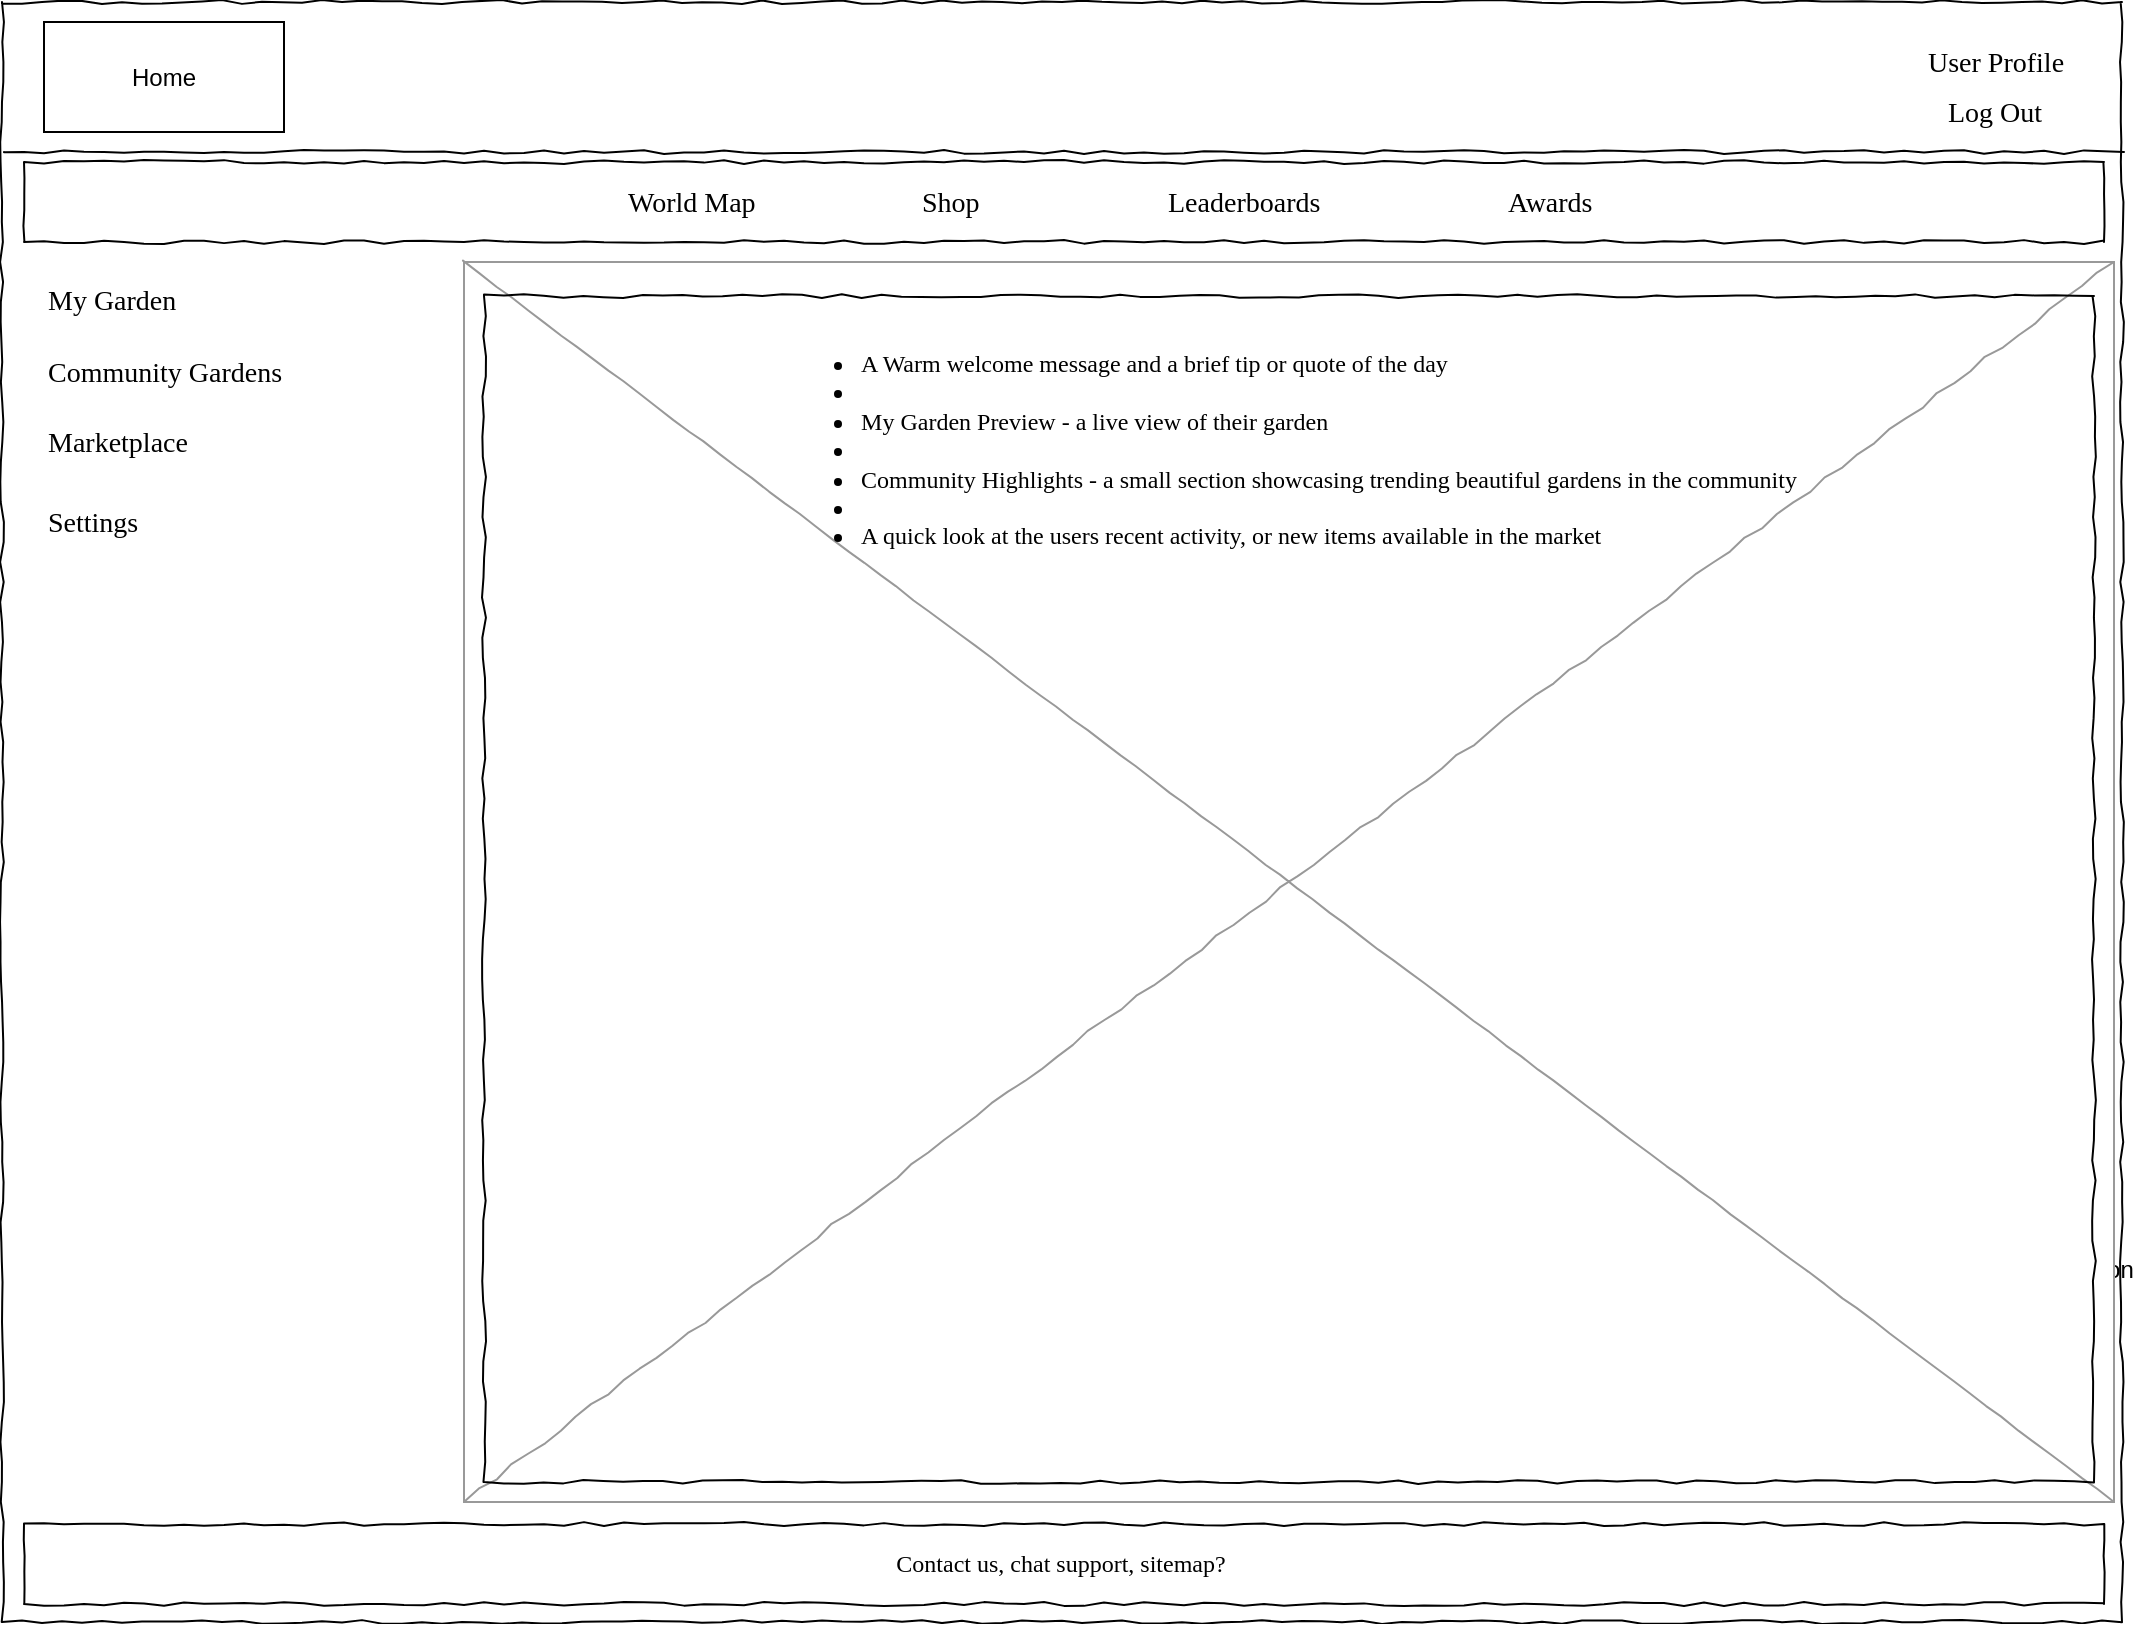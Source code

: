 <mxfile version="21.7.1" type="github">
  <diagram name="Page-1" id="03018318-947c-dd8e-b7a3-06fadd420f32">
    <mxGraphModel dx="1120" dy="470" grid="1" gridSize="10" guides="1" tooltips="1" connect="1" arrows="1" fold="1" page="1" pageScale="1" pageWidth="1100" pageHeight="850" background="none" math="0" shadow="0">
      <root>
        <mxCell id="0" />
        <mxCell id="1" parent="0" />
        <mxCell id="677b7b8949515195-1" value="" style="whiteSpace=wrap;html=1;rounded=0;shadow=0;labelBackgroundColor=none;strokeColor=#000000;strokeWidth=1;fillColor=none;fontFamily=Verdana;fontSize=12;fontColor=#000000;align=center;comic=1;" parent="1" vertex="1">
          <mxGeometry x="19" y="20" width="1060" height="810" as="geometry" />
        </mxCell>
        <mxCell id="677b7b8949515195-6" value="User Profile" style="text;html=1;points=[];align=left;verticalAlign=top;spacingTop=-4;fontSize=14;fontFamily=Verdana" parent="1" vertex="1">
          <mxGeometry x="980" y="40" width="60" height="20" as="geometry" />
        </mxCell>
        <mxCell id="677b7b8949515195-9" value="" style="line;strokeWidth=1;html=1;rounded=0;shadow=0;labelBackgroundColor=none;fillColor=none;fontFamily=Verdana;fontSize=14;fontColor=#000000;align=center;comic=1;" parent="1" vertex="1">
          <mxGeometry x="20" y="40" width="1060" height="110" as="geometry" />
        </mxCell>
        <mxCell id="677b7b8949515195-26" value="Contact us, chat support, sitemap?&amp;nbsp;&lt;br&gt;" style="whiteSpace=wrap;html=1;rounded=0;shadow=0;labelBackgroundColor=none;strokeWidth=1;fillColor=none;fontFamily=Verdana;fontSize=12;align=center;comic=1;" parent="1" vertex="1">
          <mxGeometry x="30" y="781" width="1040" height="40" as="geometry" />
        </mxCell>
        <mxCell id="c9XZ_DpseqaIg7C4_ykV-1" value="Home" style="rounded=0;whiteSpace=wrap;html=1;" vertex="1" parent="1">
          <mxGeometry x="40" y="30" width="120" height="55" as="geometry" />
        </mxCell>
        <mxCell id="c9XZ_DpseqaIg7C4_ykV-8" value="Floating Action Bar Button" style="verticalLabelPosition=bottom;verticalAlign=top;html=1;shape=mxgraph.basic.polygon;polyCoords=[[0.25,0],[0.75,0],[1,0.25],[1,0.75],[0.75,1],[0.25,1],[0,0.75],[0,0.25]];polyline=0;" vertex="1" parent="1">
          <mxGeometry x="980" y="580" width="70" height="60" as="geometry" />
        </mxCell>
        <mxCell id="c9XZ_DpseqaIg7C4_ykV-10" value="Awards" style="text;html=1;points=[];align=left;verticalAlign=top;spacingTop=-4;fontSize=14;fontFamily=Verdana" vertex="1" parent="1">
          <mxGeometry x="770" y="110" width="60" height="20" as="geometry" />
        </mxCell>
        <mxCell id="c9XZ_DpseqaIg7C4_ykV-11" value="" style="whiteSpace=wrap;html=1;rounded=0;shadow=0;labelBackgroundColor=none;strokeWidth=1;fillColor=none;fontFamily=Verdana;fontSize=12;align=center;comic=1;" vertex="1" parent="1">
          <mxGeometry x="30" y="100" width="1040" height="40" as="geometry" />
        </mxCell>
        <mxCell id="c9XZ_DpseqaIg7C4_ykV-12" value="Leaderboards&lt;br&gt;" style="text;html=1;points=[];align=left;verticalAlign=top;spacingTop=-4;fontSize=14;fontFamily=Verdana" vertex="1" parent="1">
          <mxGeometry x="600" y="110" width="60" height="20" as="geometry" />
        </mxCell>
        <mxCell id="c9XZ_DpseqaIg7C4_ykV-13" value="Shop" style="text;html=1;points=[];align=left;verticalAlign=top;spacingTop=-4;fontSize=14;fontFamily=Verdana" vertex="1" parent="1">
          <mxGeometry x="477" y="110" width="60" height="20" as="geometry" />
        </mxCell>
        <mxCell id="c9XZ_DpseqaIg7C4_ykV-14" value="World Map" style="text;html=1;points=[];align=left;verticalAlign=top;spacingTop=-4;fontSize=14;fontFamily=Verdana" vertex="1" parent="1">
          <mxGeometry x="330" y="110" width="60" height="20" as="geometry" />
        </mxCell>
        <mxCell id="c9XZ_DpseqaIg7C4_ykV-15" value="" style="verticalLabelPosition=bottom;shadow=0;dashed=0;align=center;html=1;verticalAlign=top;strokeWidth=1;shape=mxgraph.mockup.graphics.simpleIcon;strokeColor=#999999;rounded=0;labelBackgroundColor=none;fontFamily=Verdana;fontSize=14;fontColor=#000000;comic=1;" vertex="1" parent="1">
          <mxGeometry x="250" y="150" width="825" height="620" as="geometry" />
        </mxCell>
        <mxCell id="c9XZ_DpseqaIg7C4_ykV-16" value="&lt;div style=&quot;text-align: justify&quot;&gt;&lt;ul&gt;&lt;li&gt;A Warm welcome message and a brief tip or quote of the day&lt;/li&gt;&lt;li&gt;&lt;br&gt;&lt;/li&gt;&lt;li&gt;My Garden Preview - a live view of their garden&lt;/li&gt;&lt;li&gt;&lt;br&gt;&lt;/li&gt;&lt;li&gt;Community Highlights - a small section showcasing trending beautiful gardens in the community&lt;/li&gt;&lt;li&gt;&lt;br&gt;&lt;/li&gt;&lt;li&gt;A quick look at the users recent activity, or new items available in the market&lt;/li&gt;&lt;/ul&gt;&lt;/div&gt;" style="whiteSpace=wrap;html=1;rounded=0;shadow=0;labelBackgroundColor=none;strokeWidth=1;fillColor=none;fontFamily=Verdana;fontSize=12;align=center;verticalAlign=top;spacing=10;comic=1;" vertex="1" parent="1">
          <mxGeometry x="260" y="167" width="805" height="593" as="geometry" />
        </mxCell>
        <mxCell id="c9XZ_DpseqaIg7C4_ykV-22" value="Marketplace" style="text;html=1;points=[];align=left;verticalAlign=top;spacingTop=-4;fontSize=14;fontFamily=Verdana" vertex="1" parent="1">
          <mxGeometry x="40" y="230" width="170" height="20" as="geometry" />
        </mxCell>
        <mxCell id="c9XZ_DpseqaIg7C4_ykV-24" value="Community Gardens" style="text;html=1;points=[];align=left;verticalAlign=top;spacingTop=-4;fontSize=14;fontFamily=Verdana" vertex="1" parent="1">
          <mxGeometry x="40" y="195" width="170" height="20" as="geometry" />
        </mxCell>
        <mxCell id="c9XZ_DpseqaIg7C4_ykV-25" value="My Garden&lt;span style=&quot;white-space: pre;&quot;&gt;&#x9;&lt;/span&gt;" style="text;html=1;points=[];align=left;verticalAlign=top;spacingTop=-4;fontSize=14;fontFamily=Verdana" vertex="1" parent="1">
          <mxGeometry x="40" y="159" width="170" height="20" as="geometry" />
        </mxCell>
        <mxCell id="c9XZ_DpseqaIg7C4_ykV-26" value="Settings" style="text;html=1;points=[];align=left;verticalAlign=top;spacingTop=-4;fontSize=14;fontFamily=Verdana" vertex="1" parent="1">
          <mxGeometry x="40" y="270" width="170" height="20" as="geometry" />
        </mxCell>
        <mxCell id="c9XZ_DpseqaIg7C4_ykV-27" value="Log Out" style="text;html=1;points=[];align=left;verticalAlign=top;spacingTop=-4;fontSize=14;fontFamily=Verdana" vertex="1" parent="1">
          <mxGeometry x="990" y="65" width="60" height="20" as="geometry" />
        </mxCell>
      </root>
    </mxGraphModel>
  </diagram>
</mxfile>
